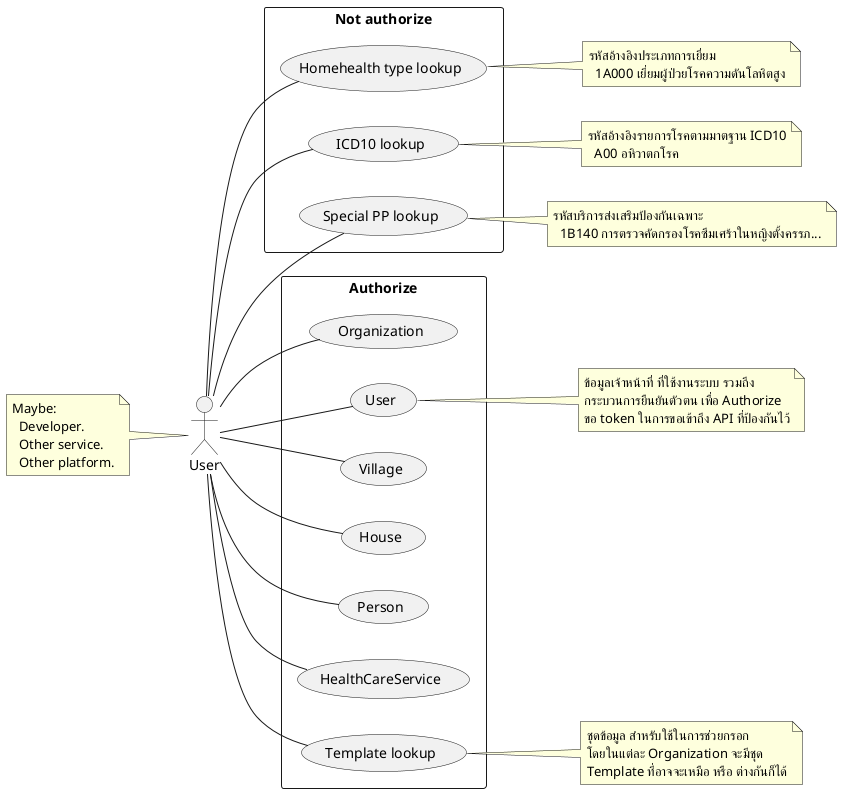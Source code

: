 @startuml
left to right direction

:User: as Dev
note left of Dev
Maybe:
  Developer.
  Other service.
  Other platform.
end note

rectangle "Not authorize" {
  Dev -- (Homehealth type lookup)
  Dev -- (ICD10 lookup)
  Dev -- (Special PP lookup)
}

note right of (Homehealth type lookup)
รหัสอ้างอิงประเภทการเยี่ยม
  1A000 เยี่ยมผู้ป่วยโรคความดันโลหิตสูง
endnote

note right of (ICD10 lookup)
รหัสอ้างอิงรายการโรคตามมาตฐาน ICD10
  A00 อหิวาตกโรค
endnote

note right of (Special PP lookup)
รหัสบริการส่งเสริมป้องกันเฉพาะ
  1B140 การตรวจคัดกรองโรคซึมเศร้าในหญิงตั้งครรภ...
endnote

rectangle Authorize {
  Dev -- (Organization)
  Dev -- (User)
  Dev -- (Village)
  Dev -- (House)
  Dev -- (Person)
  Dev -- (HealthCareService)
  Dev -- (Template lookup)
}

note right of (User)
ข้อมูลเจ้าหน้าที่ ที่ใช้งานระบบ รวมถึง
กระบวนการยืนยันตัวตน เพื่อ Authorize
ขอ token ในการขอเข้าถึง API ที่ป้องกันไว้
endnote

note right of (Template lookup)
ชุดข้อมูล สำหรับใช้ในการช่วยกรอก
โดยในแต่ละ Organization จะมีชุด
Template ที่อาจจะเหมือ หรือ ต่างกันก็ได้
endnote

@enduml
